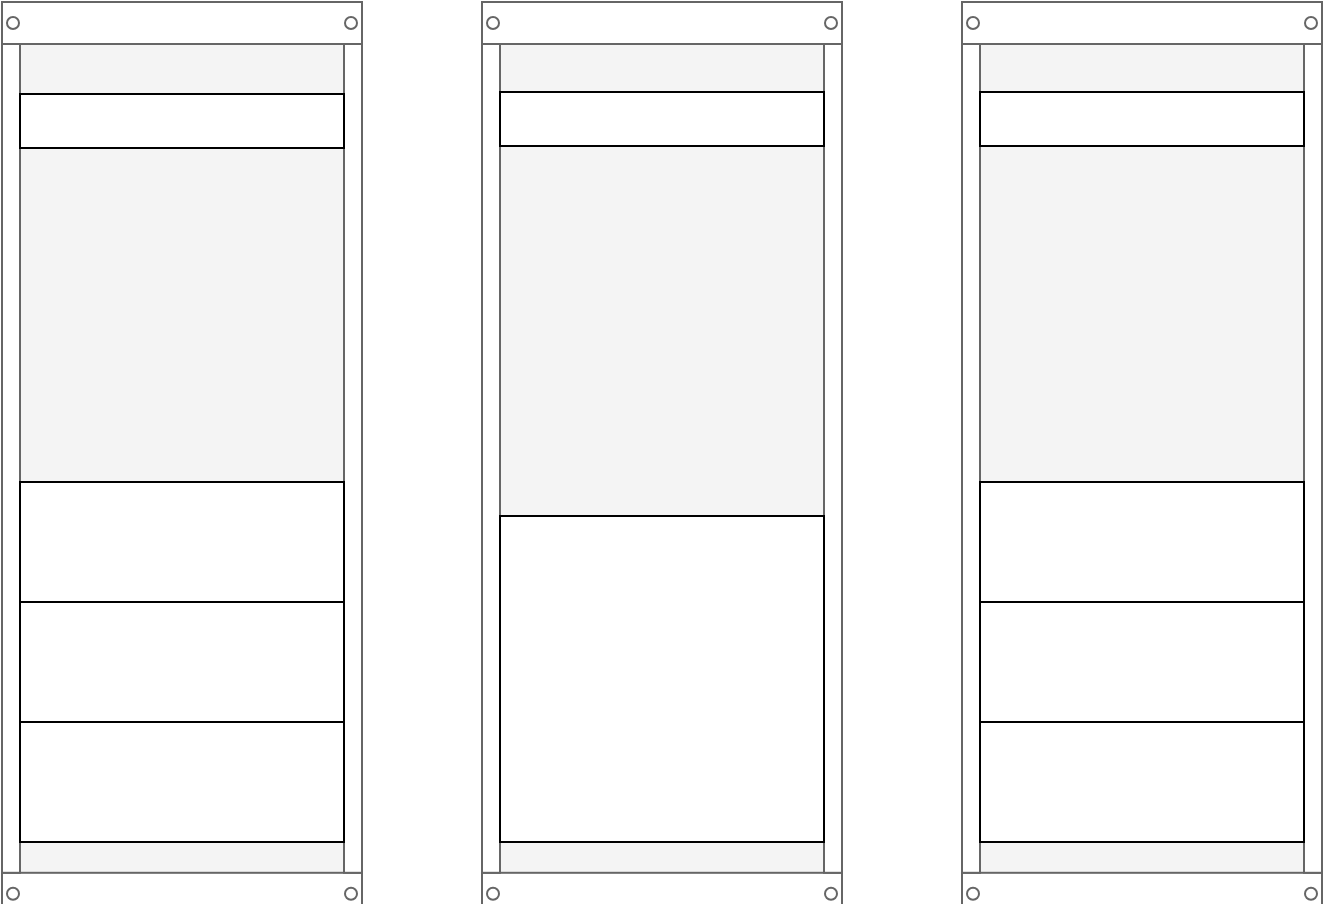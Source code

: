 <mxfile version="26.2.14">
  <diagram name="페이지-1" id="keNMEnJRhXia_U0SgdWf">
    <mxGraphModel dx="1359" dy="784" grid="0" gridSize="10" guides="1" tooltips="1" connect="1" arrows="1" fold="1" page="1" pageScale="1" pageWidth="827" pageHeight="1169" math="0" shadow="0">
      <root>
        <mxCell id="0" />
        <mxCell id="1" parent="0" />
        <mxCell id="OMXQNMZ289fJbjHy3HJ1-1" value="" style="strokeColor=#666666;html=1;verticalLabelPosition=bottom;labelBackgroundColor=#ffffff;verticalAlign=top;outlineConnect=0;shadow=0;dashed=0;shape=mxgraph.rackGeneral.rackCabinet3;fillColor2=#f4f4f4;container=1;collapsible=0;childLayout=rack;allowGaps=1;marginLeft=9;marginRight=9;marginTop=21;marginBottom=22;textColor=#666666;numDisp=off;" vertex="1" parent="1">
          <mxGeometry x="40" y="480" width="180" height="450" as="geometry" />
        </mxCell>
        <mxCell id="OMXQNMZ289fJbjHy3HJ1-16" value="" style="rounded=0;whiteSpace=wrap;html=1;" vertex="1" parent="OMXQNMZ289fJbjHy3HJ1-1">
          <mxGeometry x="9" y="46" width="162" height="27" as="geometry" />
        </mxCell>
        <mxCell id="OMXQNMZ289fJbjHy3HJ1-9" value="" style="rounded=0;whiteSpace=wrap;html=1;" vertex="1" parent="OMXQNMZ289fJbjHy3HJ1-1">
          <mxGeometry x="9" y="240" width="162" height="60" as="geometry" />
        </mxCell>
        <mxCell id="OMXQNMZ289fJbjHy3HJ1-10" value="" style="rounded=0;whiteSpace=wrap;html=1;" vertex="1" parent="OMXQNMZ289fJbjHy3HJ1-1">
          <mxGeometry x="9" y="300" width="162" height="60" as="geometry" />
        </mxCell>
        <mxCell id="OMXQNMZ289fJbjHy3HJ1-11" value="" style="rounded=0;whiteSpace=wrap;html=1;" vertex="1" parent="OMXQNMZ289fJbjHy3HJ1-1">
          <mxGeometry x="9" y="360" width="162" height="60" as="geometry" />
        </mxCell>
        <mxCell id="OMXQNMZ289fJbjHy3HJ1-3" value="" style="strokeColor=#666666;html=1;verticalLabelPosition=bottom;labelBackgroundColor=#ffffff;verticalAlign=top;outlineConnect=0;shadow=0;dashed=0;shape=mxgraph.rackGeneral.rackCabinet3;fillColor2=#f4f4f4;container=1;collapsible=0;childLayout=rack;allowGaps=1;marginLeft=9;marginRight=9;marginTop=21;marginBottom=22;textColor=#666666;numDisp=off;" vertex="1" parent="1">
          <mxGeometry x="280" y="480" width="180" height="450" as="geometry" />
        </mxCell>
        <mxCell id="OMXQNMZ289fJbjHy3HJ1-17" value="" style="rounded=0;whiteSpace=wrap;html=1;" vertex="1" parent="OMXQNMZ289fJbjHy3HJ1-3">
          <mxGeometry x="9" y="45" width="162" height="27" as="geometry" />
        </mxCell>
        <mxCell id="OMXQNMZ289fJbjHy3HJ1-12" value="" style="rounded=0;whiteSpace=wrap;html=1;" vertex="1" parent="OMXQNMZ289fJbjHy3HJ1-3">
          <mxGeometry x="9" y="257" width="162" height="163" as="geometry" />
        </mxCell>
        <mxCell id="OMXQNMZ289fJbjHy3HJ1-4" value="" style="strokeColor=#666666;html=1;verticalLabelPosition=bottom;labelBackgroundColor=#ffffff;verticalAlign=top;outlineConnect=0;shadow=0;dashed=0;shape=mxgraph.rackGeneral.rackCabinet3;fillColor2=#f4f4f4;container=1;collapsible=0;childLayout=rack;allowGaps=1;marginLeft=9;marginRight=9;marginTop=21;marginBottom=22;textColor=#666666;numDisp=off;" vertex="1" parent="1">
          <mxGeometry x="520" y="480" width="180" height="450" as="geometry" />
        </mxCell>
        <mxCell id="OMXQNMZ289fJbjHy3HJ1-19" value="" style="rounded=0;whiteSpace=wrap;html=1;" vertex="1" parent="OMXQNMZ289fJbjHy3HJ1-4">
          <mxGeometry x="9" y="45" width="162" height="27" as="geometry" />
        </mxCell>
        <mxCell id="OMXQNMZ289fJbjHy3HJ1-13" value="" style="rounded=0;whiteSpace=wrap;html=1;" vertex="1" parent="OMXQNMZ289fJbjHy3HJ1-4">
          <mxGeometry x="9" y="240" width="162" height="60" as="geometry" />
        </mxCell>
        <mxCell id="OMXQNMZ289fJbjHy3HJ1-14" value="" style="rounded=0;whiteSpace=wrap;html=1;" vertex="1" parent="OMXQNMZ289fJbjHy3HJ1-4">
          <mxGeometry x="9" y="300" width="162" height="60" as="geometry" />
        </mxCell>
        <mxCell id="OMXQNMZ289fJbjHy3HJ1-15" value="" style="rounded=0;whiteSpace=wrap;html=1;" vertex="1" parent="OMXQNMZ289fJbjHy3HJ1-4">
          <mxGeometry x="9" y="360" width="162" height="60" as="geometry" />
        </mxCell>
      </root>
    </mxGraphModel>
  </diagram>
</mxfile>
